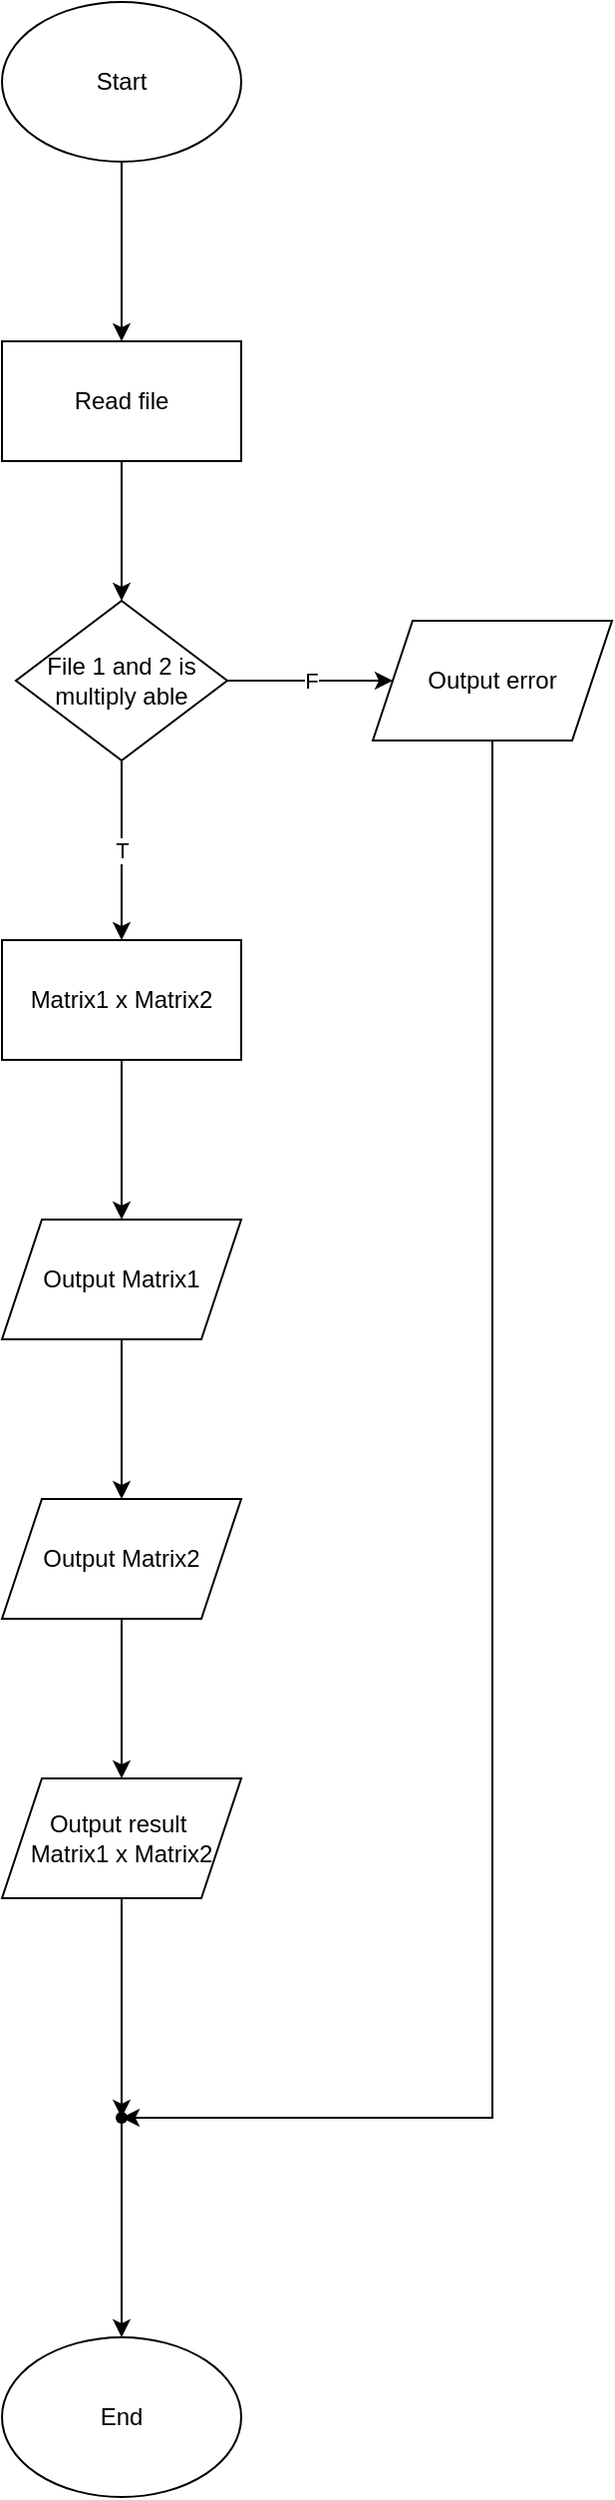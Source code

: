 <mxfile version="25.0.3">
  <diagram name="หน้า-1" id="NTkQXST-L7ACerm5ER2V">
    <mxGraphModel dx="1050" dy="530" grid="1" gridSize="10" guides="1" tooltips="1" connect="1" arrows="1" fold="1" page="1" pageScale="1" pageWidth="827" pageHeight="1169" math="0" shadow="0">
      <root>
        <mxCell id="0" />
        <mxCell id="1" parent="0" />
        <mxCell id="M0HFSPJLka2ahJuuSNo7-3" value="" style="edgeStyle=orthogonalEdgeStyle;rounded=0;orthogonalLoop=1;jettySize=auto;html=1;" edge="1" parent="1" source="M0HFSPJLka2ahJuuSNo7-1" target="M0HFSPJLka2ahJuuSNo7-2">
          <mxGeometry relative="1" as="geometry" />
        </mxCell>
        <mxCell id="M0HFSPJLka2ahJuuSNo7-1" value="Start" style="ellipse;whiteSpace=wrap;html=1;" vertex="1" parent="1">
          <mxGeometry x="354" y="10" width="120" height="80" as="geometry" />
        </mxCell>
        <mxCell id="M0HFSPJLka2ahJuuSNo7-9" value="" style="edgeStyle=orthogonalEdgeStyle;rounded=0;orthogonalLoop=1;jettySize=auto;html=1;" edge="1" parent="1" source="M0HFSPJLka2ahJuuSNo7-2" target="M0HFSPJLka2ahJuuSNo7-8">
          <mxGeometry relative="1" as="geometry" />
        </mxCell>
        <mxCell id="M0HFSPJLka2ahJuuSNo7-2" value="Read file" style="whiteSpace=wrap;html=1;" vertex="1" parent="1">
          <mxGeometry x="354" y="180" width="120" height="60" as="geometry" />
        </mxCell>
        <mxCell id="M0HFSPJLka2ahJuuSNo7-11" value="F" style="edgeStyle=orthogonalEdgeStyle;rounded=0;orthogonalLoop=1;jettySize=auto;html=1;" edge="1" parent="1" source="M0HFSPJLka2ahJuuSNo7-8" target="M0HFSPJLka2ahJuuSNo7-10">
          <mxGeometry relative="1" as="geometry" />
        </mxCell>
        <mxCell id="M0HFSPJLka2ahJuuSNo7-15" value="T" style="edgeStyle=orthogonalEdgeStyle;rounded=0;orthogonalLoop=1;jettySize=auto;html=1;" edge="1" parent="1" source="M0HFSPJLka2ahJuuSNo7-8" target="M0HFSPJLka2ahJuuSNo7-14">
          <mxGeometry relative="1" as="geometry" />
        </mxCell>
        <mxCell id="M0HFSPJLka2ahJuuSNo7-8" value="File 1 and 2 is multiply able" style="rhombus;whiteSpace=wrap;html=1;" vertex="1" parent="1">
          <mxGeometry x="361" y="310" width="106" height="80" as="geometry" />
        </mxCell>
        <mxCell id="M0HFSPJLka2ahJuuSNo7-10" value="Output error" style="shape=parallelogram;perimeter=parallelogramPerimeter;whiteSpace=wrap;html=1;fixedSize=1;" vertex="1" parent="1">
          <mxGeometry x="540" y="320" width="120" height="60" as="geometry" />
        </mxCell>
        <mxCell id="M0HFSPJLka2ahJuuSNo7-17" value="" style="edgeStyle=orthogonalEdgeStyle;rounded=0;orthogonalLoop=1;jettySize=auto;html=1;" edge="1" parent="1" source="M0HFSPJLka2ahJuuSNo7-14" target="M0HFSPJLka2ahJuuSNo7-16">
          <mxGeometry relative="1" as="geometry" />
        </mxCell>
        <mxCell id="M0HFSPJLka2ahJuuSNo7-14" value="Matrix1 x Matrix2" style="whiteSpace=wrap;html=1;" vertex="1" parent="1">
          <mxGeometry x="354" y="480" width="120" height="60" as="geometry" />
        </mxCell>
        <mxCell id="M0HFSPJLka2ahJuuSNo7-19" value="" style="edgeStyle=orthogonalEdgeStyle;rounded=0;orthogonalLoop=1;jettySize=auto;html=1;" edge="1" parent="1" source="M0HFSPJLka2ahJuuSNo7-16" target="M0HFSPJLka2ahJuuSNo7-18">
          <mxGeometry relative="1" as="geometry" />
        </mxCell>
        <mxCell id="M0HFSPJLka2ahJuuSNo7-16" value="Output Matrix1" style="shape=parallelogram;perimeter=parallelogramPerimeter;whiteSpace=wrap;html=1;fixedSize=1;" vertex="1" parent="1">
          <mxGeometry x="354" y="620" width="120" height="60" as="geometry" />
        </mxCell>
        <mxCell id="M0HFSPJLka2ahJuuSNo7-21" value="" style="edgeStyle=orthogonalEdgeStyle;rounded=0;orthogonalLoop=1;jettySize=auto;html=1;" edge="1" parent="1" source="M0HFSPJLka2ahJuuSNo7-18" target="M0HFSPJLka2ahJuuSNo7-20">
          <mxGeometry relative="1" as="geometry" />
        </mxCell>
        <mxCell id="M0HFSPJLka2ahJuuSNo7-18" value="Output Matrix2" style="shape=parallelogram;perimeter=parallelogramPerimeter;whiteSpace=wrap;html=1;fixedSize=1;" vertex="1" parent="1">
          <mxGeometry x="354" y="760" width="120" height="60" as="geometry" />
        </mxCell>
        <mxCell id="M0HFSPJLka2ahJuuSNo7-23" value="" style="edgeStyle=orthogonalEdgeStyle;rounded=0;orthogonalLoop=1;jettySize=auto;html=1;" edge="1" parent="1" source="M0HFSPJLka2ahJuuSNo7-20" target="M0HFSPJLka2ahJuuSNo7-22">
          <mxGeometry relative="1" as="geometry" />
        </mxCell>
        <mxCell id="M0HFSPJLka2ahJuuSNo7-20" value="Output result&amp;nbsp;&lt;div&gt;Matrix1 x Matrix2&lt;/div&gt;" style="shape=parallelogram;perimeter=parallelogramPerimeter;whiteSpace=wrap;html=1;fixedSize=1;" vertex="1" parent="1">
          <mxGeometry x="354" y="900" width="120" height="60" as="geometry" />
        </mxCell>
        <mxCell id="M0HFSPJLka2ahJuuSNo7-26" value="" style="edgeStyle=orthogonalEdgeStyle;rounded=0;orthogonalLoop=1;jettySize=auto;html=1;" edge="1" parent="1" source="M0HFSPJLka2ahJuuSNo7-22" target="M0HFSPJLka2ahJuuSNo7-25">
          <mxGeometry relative="1" as="geometry" />
        </mxCell>
        <mxCell id="M0HFSPJLka2ahJuuSNo7-22" value="" style="shape=waypoint;sketch=0;size=6;pointerEvents=1;points=[];fillColor=default;resizable=0;rotatable=0;perimeter=centerPerimeter;snapToPoint=1;" vertex="1" parent="1">
          <mxGeometry x="404" y="1060" width="20" height="20" as="geometry" />
        </mxCell>
        <mxCell id="M0HFSPJLka2ahJuuSNo7-24" style="edgeStyle=orthogonalEdgeStyle;rounded=0;orthogonalLoop=1;jettySize=auto;html=1;exitX=0.5;exitY=1;exitDx=0;exitDy=0;entryX=1.14;entryY=0.58;entryDx=0;entryDy=0;entryPerimeter=0;" edge="1" parent="1" source="M0HFSPJLka2ahJuuSNo7-10" target="M0HFSPJLka2ahJuuSNo7-22">
          <mxGeometry relative="1" as="geometry">
            <Array as="points">
              <mxPoint x="600" y="1070" />
            </Array>
          </mxGeometry>
        </mxCell>
        <mxCell id="M0HFSPJLka2ahJuuSNo7-25" value="End" style="ellipse;whiteSpace=wrap;html=1;" vertex="1" parent="1">
          <mxGeometry x="354" y="1180" width="120" height="80" as="geometry" />
        </mxCell>
      </root>
    </mxGraphModel>
  </diagram>
</mxfile>
